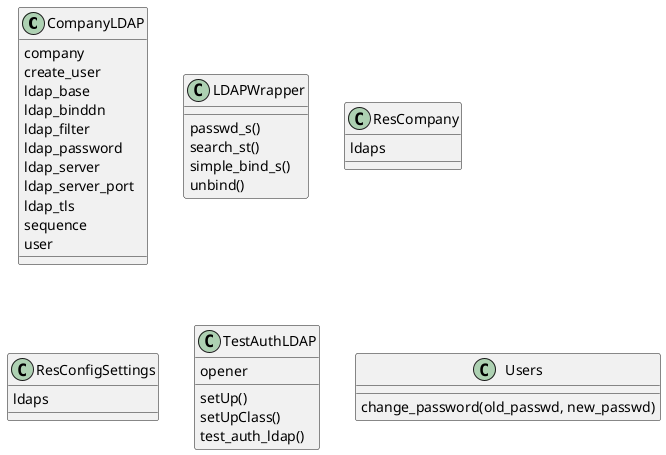 @startuml classes_auth_ldap
set namespaceSeparator none
class "CompanyLDAP" as odoo_src.odoo.addons.auth_ldap.models.res_company_ldap.CompanyLDAP {
  company
  create_user
  ldap_base
  ldap_binddn
  ldap_filter
  ldap_password
  ldap_server
  ldap_server_port
  ldap_tls
  sequence
  user
}
class "LDAPWrapper" as odoo_src.odoo.addons.auth_ldap.models.res_company_ldap.LDAPWrapper {
  passwd_s()
  search_st()
  simple_bind_s()
  unbind()
}
class "ResCompany" as odoo_src.odoo.addons.auth_ldap.models.res_company.ResCompany {
  ldaps
}
class "ResConfigSettings" as odoo_src.odoo.addons.auth_ldap.models.res_config_settings.ResConfigSettings {
  ldaps
}
class "TestAuthLDAP" as odoo_src.odoo.addons.auth_ldap.tests.test_auth_ldap.TestAuthLDAP {
  opener
  setUp()
  setUpClass()
  test_auth_ldap()
}
class "Users" as odoo_src.odoo.addons.auth_ldap.models.res_users.Users {
  change_password(old_passwd, new_passwd)
}
@enduml
